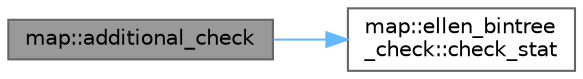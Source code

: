 digraph "map::additional_check"
{
 // LATEX_PDF_SIZE
  bgcolor="transparent";
  edge [fontname=Helvetica,fontsize=10,labelfontname=Helvetica,labelfontsize=10];
  node [fontname=Helvetica,fontsize=10,shape=box,height=0.2,width=0.4];
  rankdir="LR";
  Node1 [id="Node000001",label="map::additional_check",height=0.2,width=0.4,color="gray40", fillcolor="grey60", style="filled", fontcolor="black",tooltip=" "];
  Node1 -> Node2 [id="edge1_Node000001_Node000002",color="steelblue1",style="solid",tooltip=" "];
  Node2 [id="Node000002",label="map::ellen_bintree\l_check::check_stat",height=0.2,width=0.4,color="grey40", fillcolor="white", style="filled",URL="$namespacemap_1_1ellen__bintree__check.html#a253dd32a93539809d511a2f799add38e",tooltip=" "];
}
